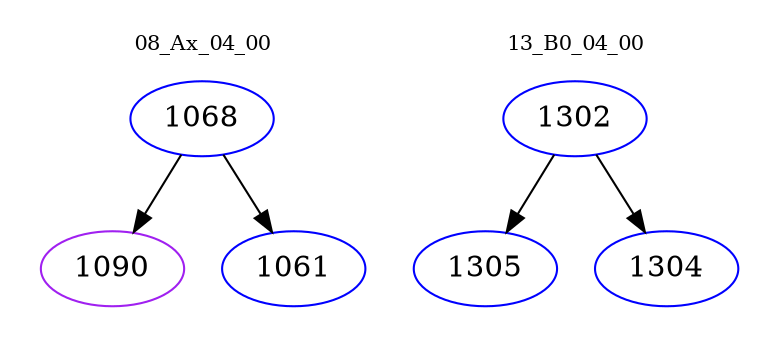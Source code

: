 digraph{
subgraph cluster_0 {
color = white
label = "08_Ax_04_00";
fontsize=10;
T0_1068 [label="1068", color="blue"]
T0_1068 -> T0_1090 [color="black"]
T0_1090 [label="1090", color="purple"]
T0_1068 -> T0_1061 [color="black"]
T0_1061 [label="1061", color="blue"]
}
subgraph cluster_1 {
color = white
label = "13_B0_04_00";
fontsize=10;
T1_1302 [label="1302", color="blue"]
T1_1302 -> T1_1305 [color="black"]
T1_1305 [label="1305", color="blue"]
T1_1302 -> T1_1304 [color="black"]
T1_1304 [label="1304", color="blue"]
}
}
